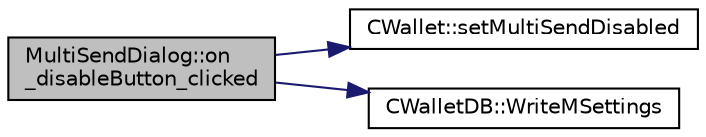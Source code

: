 digraph "MultiSendDialog::on_disableButton_clicked"
{
  edge [fontname="Helvetica",fontsize="10",labelfontname="Helvetica",labelfontsize="10"];
  node [fontname="Helvetica",fontsize="10",shape=record];
  rankdir="LR";
  Node30 [label="MultiSendDialog::on\l_disableButton_clicked",height=0.2,width=0.4,color="black", fillcolor="grey75", style="filled", fontcolor="black"];
  Node30 -> Node31 [color="midnightblue",fontsize="10",style="solid",fontname="Helvetica"];
  Node31 [label="CWallet::setMultiSendDisabled",height=0.2,width=0.4,color="black", fillcolor="white", style="filled",URL="$class_c_wallet.html#ad6858daeeda6f2615e5cf9a1c2f3c20e"];
  Node30 -> Node32 [color="midnightblue",fontsize="10",style="solid",fontname="Helvetica"];
  Node32 [label="CWalletDB::WriteMSettings",height=0.2,width=0.4,color="black", fillcolor="white", style="filled",URL="$class_c_wallet_d_b.html#a78a239a6bd820854ac22cd15dd80d2c5"];
}
